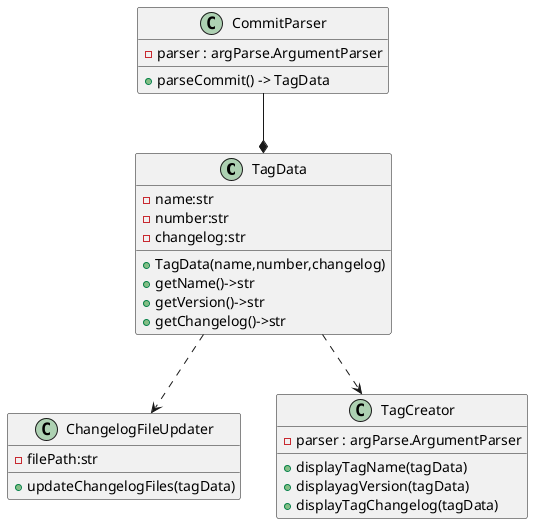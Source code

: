@startuml contiuous integration script
    class TagData{
        - name:str
        - number:str
        - changelog:str
        + TagData(name,number,changelog)
        + getName()->str
        + getVersion()->str
        + getChangelog()->str
    }

    class CommitParser{
        - parser : argParse.ArgumentParser
        + parseCommit() -> TagData
    }

    class ChangelogFileUpdater{
        - filePath:str
        + updateChangelogFiles(tagData)
    }

    class TagCreator{
        - parser : argParse.ArgumentParser
        + displayTagName(tagData)
        + displayagVersion(tagData)
        + displayTagChangelog(tagData)
    }

CommitParser --* TagData
TagData ..> ChangelogFileUpdater
TagData ..> TagCreator
@enduml